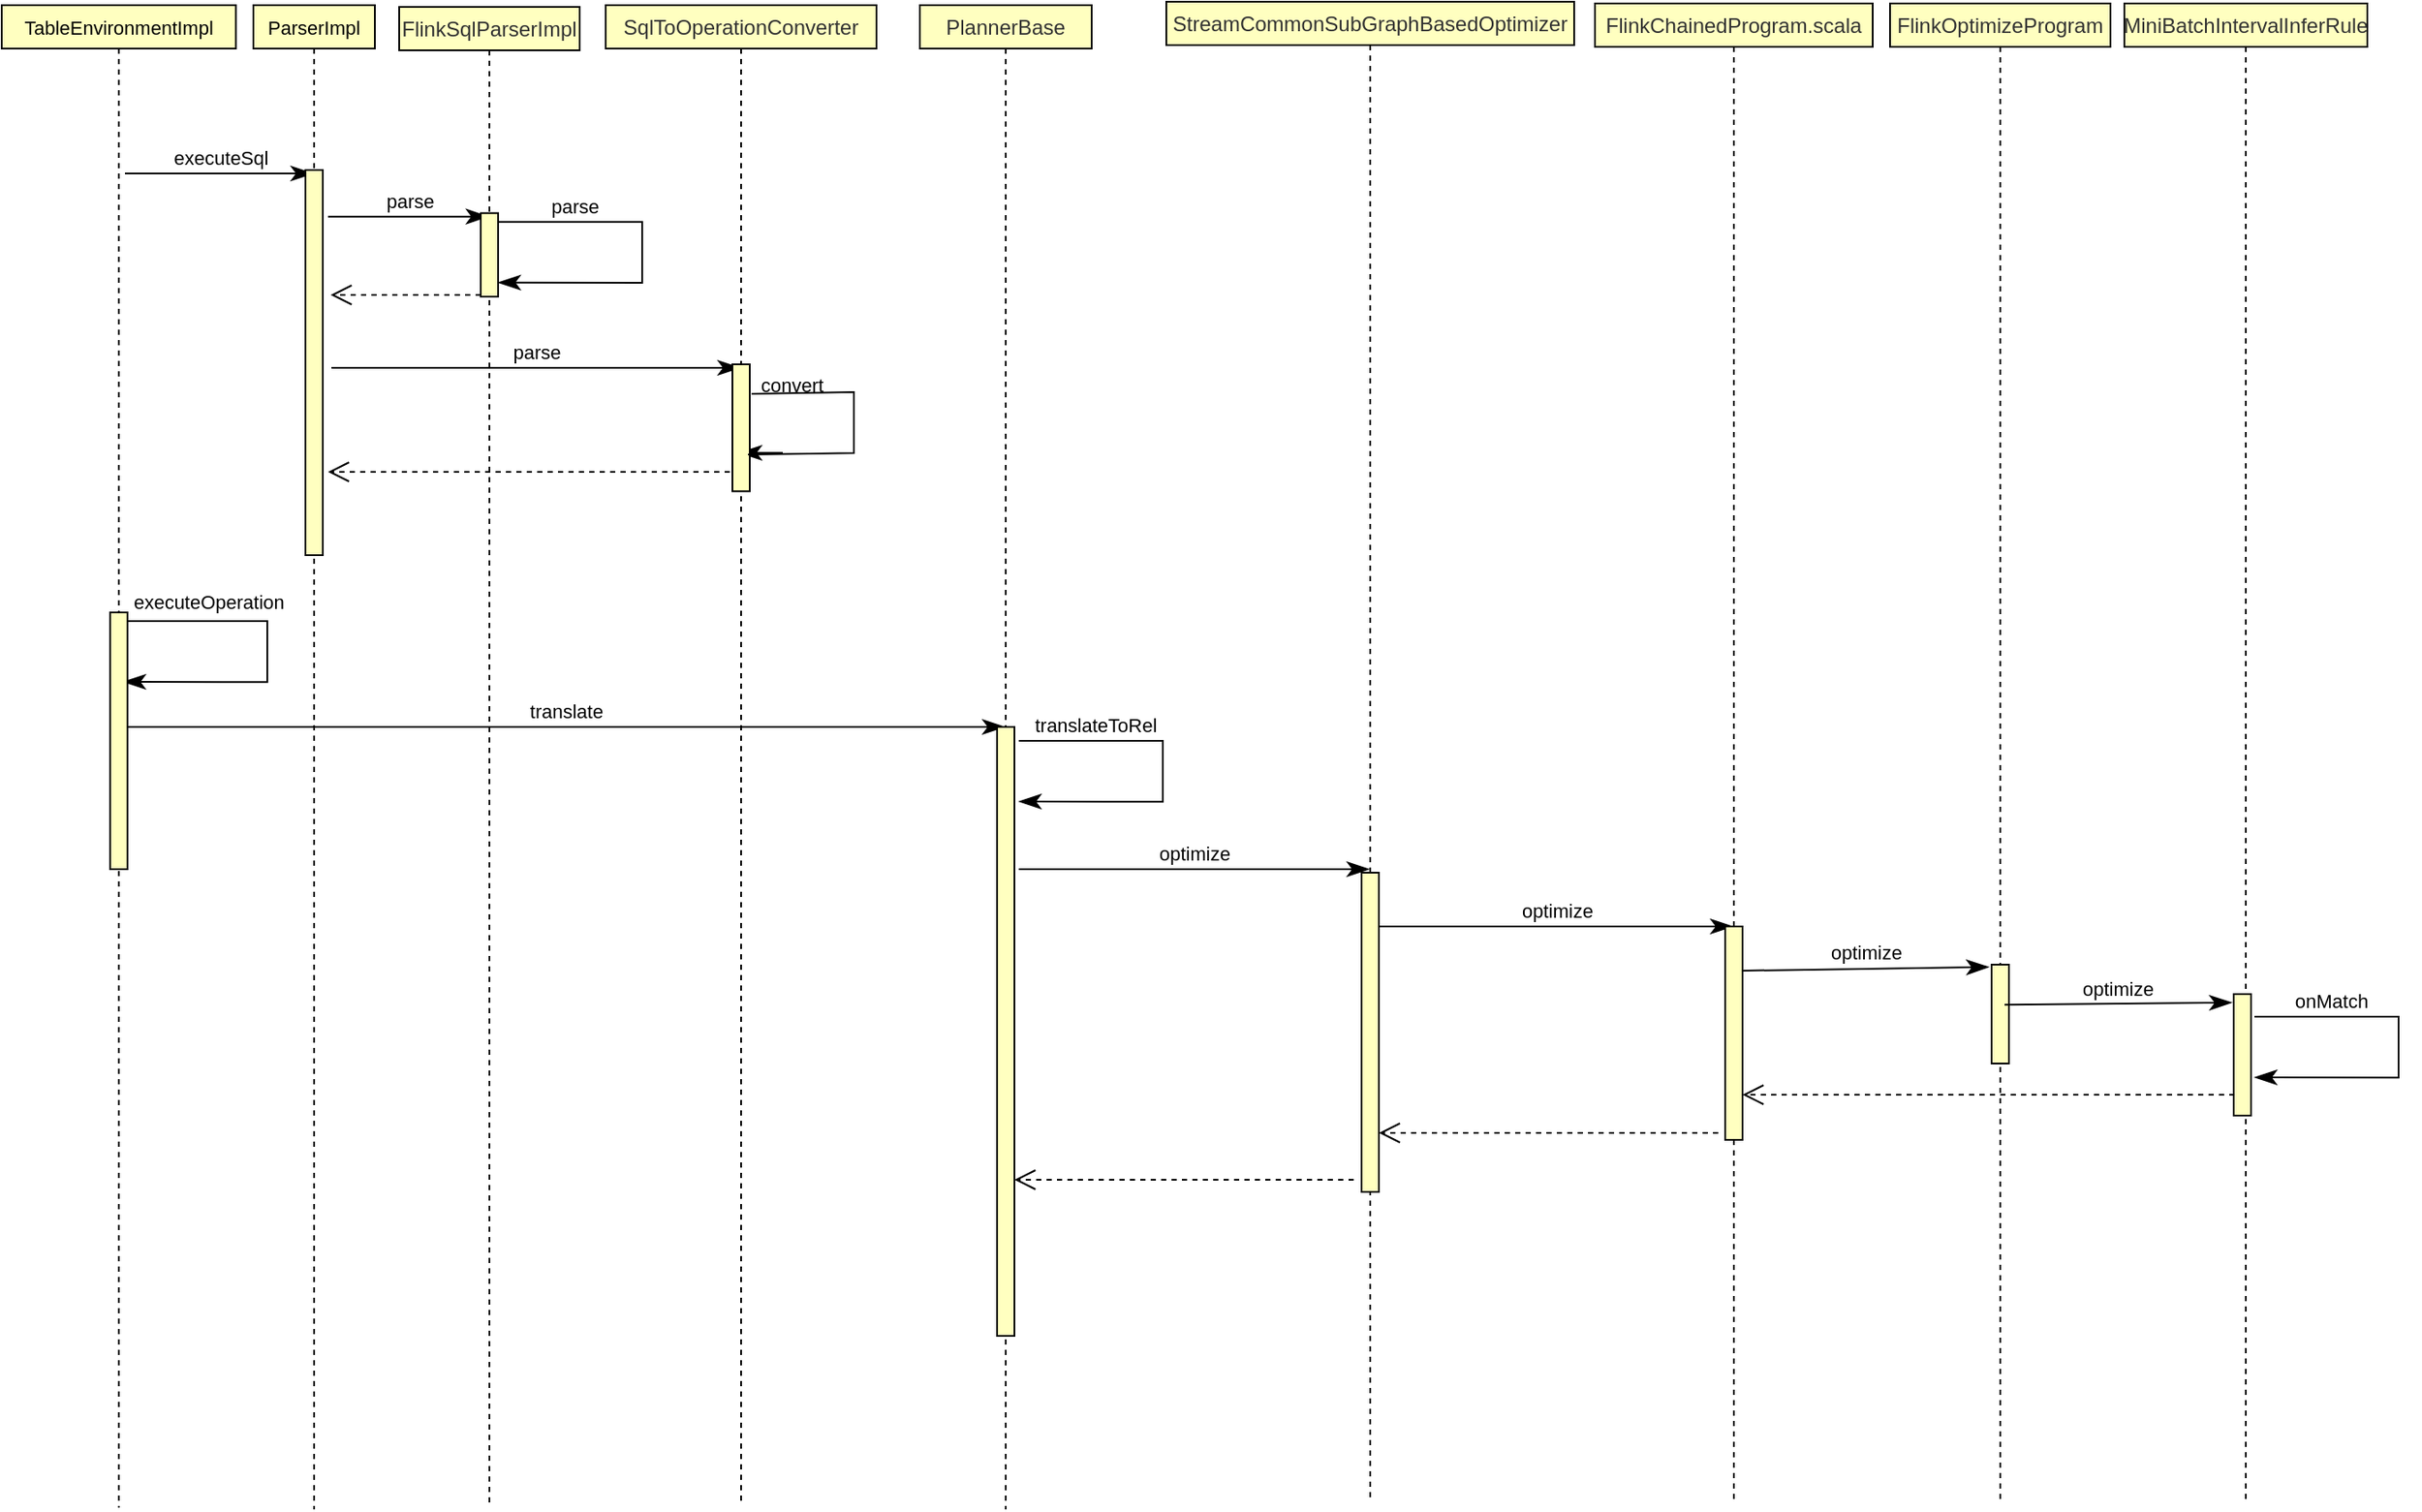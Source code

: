 <mxfile version="15.8.6" type="github">
  <diagram id="hQnVQ_uG6fv_r-b64lrz" name="第 1 页">
    <mxGraphModel dx="2066" dy="1994" grid="0" gridSize="10" guides="1" tooltips="1" connect="1" arrows="1" fold="1" page="0" pageScale="1" pageWidth="827" pageHeight="1169" math="0" shadow="0">
      <root>
        <mxCell id="0" />
        <mxCell id="1" parent="0" />
        <mxCell id="LxIuB8-cTld5doaONpnr-7" value="&lt;font style=&quot;font-size: 11px&quot;&gt;TableEnvironmentImpl&lt;/font&gt;" style="shape=umlLifeline;perimeter=lifelinePerimeter;whiteSpace=wrap;html=1;container=1;collapsible=0;recursiveResize=0;outlineConnect=0;rounded=0;strokeColor=#000000;gradientColor=none;size=25;fillColor=#FFFFC0;" vertex="1" parent="1">
          <mxGeometry x="-264" y="-800" width="134.89" height="866" as="geometry" />
        </mxCell>
        <mxCell id="LxIuB8-cTld5doaONpnr-14" value="executeSql" style="html=1;verticalAlign=bottom;endArrow=classicThin;rounded=1;shadow=0;sketch=0;fontSize=11;startSize=8;endSize=10;sourcePerimeterSpacing=14;targetPerimeterSpacing=19;strokeColor=#000000;strokeWidth=1;jumpStyle=none;jumpSize=17;endFill=1;" edge="1" parent="LxIuB8-cTld5doaONpnr-7" target="LxIuB8-cTld5doaONpnr-13">
          <mxGeometry width="80" relative="1" as="geometry">
            <mxPoint x="71" y="97" as="sourcePoint" />
            <mxPoint x="151" y="97" as="targetPoint" />
          </mxGeometry>
        </mxCell>
        <mxCell id="LxIuB8-cTld5doaONpnr-38" value="&lt;font color=&quot;rgba(0, 0, 0, 0)&quot; face=&quot;monospace&quot;&gt;&lt;span style=&quot;font-size: 0px&quot;&gt;executeOperatio&lt;/span&gt;&lt;/font&gt;" style="html=1;verticalAlign=bottom;endArrow=classicThin;rounded=0;shadow=0;sketch=0;fontSize=11;startSize=8;endSize=10;sourcePerimeterSpacing=14;targetPerimeterSpacing=19;strokeColor=#000000;strokeWidth=1;jumpStyle=none;jumpSize=17;endFill=1;" edge="1" parent="LxIuB8-cTld5doaONpnr-7">
          <mxGeometry x="-0.565" width="80" relative="1" as="geometry">
            <mxPoint x="70" y="355.0" as="sourcePoint" />
            <mxPoint x="70" y="390.0" as="targetPoint" />
            <Array as="points">
              <mxPoint x="153" y="355" />
              <mxPoint x="153" y="390.17" />
            </Array>
            <mxPoint as="offset" />
          </mxGeometry>
        </mxCell>
        <mxCell id="LxIuB8-cTld5doaONpnr-39" value="executeOperation" style="edgeLabel;html=1;align=center;verticalAlign=middle;resizable=0;points=[];fontFamily=Helvetica;" vertex="1" connectable="0" parent="LxIuB8-cTld5doaONpnr-38">
          <mxGeometry x="-0.573" y="4" relative="1" as="geometry">
            <mxPoint x="6" y="-7" as="offset" />
          </mxGeometry>
        </mxCell>
        <mxCell id="LxIuB8-cTld5doaONpnr-45" value="" style="html=1;points=[];perimeter=orthogonalPerimeter;rounded=0;strokeColor=#000000;fillColor=#FFFFC0;" vertex="1" parent="LxIuB8-cTld5doaONpnr-7">
          <mxGeometry x="62.44" y="350" width="10" height="148" as="geometry" />
        </mxCell>
        <mxCell id="LxIuB8-cTld5doaONpnr-46" value="translate" style="html=1;verticalAlign=bottom;endArrow=classicThin;rounded=1;shadow=0;sketch=0;fontSize=11;startSize=8;endSize=10;sourcePerimeterSpacing=14;targetPerimeterSpacing=19;strokeColor=#000000;strokeWidth=1;jumpStyle=none;jumpSize=17;endFill=1;" edge="1" parent="LxIuB8-cTld5doaONpnr-7">
          <mxGeometry width="80" relative="1" as="geometry">
            <mxPoint x="72.44" y="416" as="sourcePoint" />
            <mxPoint x="578" y="416" as="targetPoint" />
          </mxGeometry>
        </mxCell>
        <mxCell id="LxIuB8-cTld5doaONpnr-13" value="&lt;font style=&quot;font-size: 11px&quot;&gt;ParserImpl&lt;/font&gt;" style="shape=umlLifeline;perimeter=lifelinePerimeter;whiteSpace=wrap;html=1;container=1;collapsible=0;recursiveResize=0;outlineConnect=0;rounded=0;strokeColor=#000000;gradientColor=none;size=25;fillColor=#FFFFC0;" vertex="1" parent="1">
          <mxGeometry x="-119" y="-800" width="70" height="867" as="geometry" />
        </mxCell>
        <mxCell id="LxIuB8-cTld5doaONpnr-15" value="" style="html=1;points=[];perimeter=orthogonalPerimeter;rounded=0;strokeColor=#000000;fillColor=#FFFFC0;" vertex="1" parent="LxIuB8-cTld5doaONpnr-13">
          <mxGeometry x="30" y="95" width="10" height="222" as="geometry" />
        </mxCell>
        <mxCell id="LxIuB8-cTld5doaONpnr-30" value="parse" style="html=1;verticalAlign=bottom;endArrow=classicThin;rounded=1;shadow=0;sketch=0;fontSize=11;startSize=8;endSize=10;sourcePerimeterSpacing=14;targetPerimeterSpacing=19;strokeColor=#000000;strokeWidth=1;jumpStyle=none;jumpSize=17;endFill=1;" edge="1" parent="LxIuB8-cTld5doaONpnr-13" target="LxIuB8-cTld5doaONpnr-25">
          <mxGeometry width="80" relative="1" as="geometry">
            <mxPoint x="45" y="209" as="sourcePoint" />
            <mxPoint x="153.5" y="209" as="targetPoint" />
          </mxGeometry>
        </mxCell>
        <mxCell id="LxIuB8-cTld5doaONpnr-32" value="" style="html=1;verticalAlign=bottom;endArrow=open;rounded=0;shadow=0;sketch=0;fontSize=11;startSize=8;endSize=10;sourcePerimeterSpacing=19;targetPerimeterSpacing=14;strokeColor=#000000;strokeWidth=1;jumpStyle=none;jumpSize=17;endFill=0;dashed=1;" edge="1" parent="LxIuB8-cTld5doaONpnr-13" source="LxIuB8-cTld5doaONpnr-25">
          <mxGeometry width="80" relative="1" as="geometry">
            <mxPoint x="129.5" y="269.0" as="sourcePoint" />
            <mxPoint x="43" y="269.0" as="targetPoint" />
          </mxGeometry>
        </mxCell>
        <mxCell id="LxIuB8-cTld5doaONpnr-17" value="&lt;span style=&quot;color: rgb(50 , 50 , 50) ; background-color: rgba(255 , 255 , 255 , 0.01)&quot;&gt;FlinkSqlParserImpl&lt;/span&gt;" style="shape=umlLifeline;perimeter=lifelinePerimeter;whiteSpace=wrap;html=1;container=1;collapsible=0;recursiveResize=0;outlineConnect=0;rounded=0;strokeColor=#000000;gradientColor=none;size=25;fillColor=#FFFFC0;" vertex="1" parent="1">
          <mxGeometry x="-35" y="-799" width="104" height="865" as="geometry" />
        </mxCell>
        <mxCell id="LxIuB8-cTld5doaONpnr-19" value="parse" style="html=1;verticalAlign=bottom;endArrow=classicThin;rounded=1;shadow=0;sketch=0;fontSize=11;startSize=8;endSize=10;sourcePerimeterSpacing=14;targetPerimeterSpacing=19;strokeColor=#000000;strokeWidth=1;jumpStyle=none;jumpSize=17;endFill=1;" edge="1" parent="LxIuB8-cTld5doaONpnr-17" target="LxIuB8-cTld5doaONpnr-17">
          <mxGeometry width="80" relative="1" as="geometry">
            <mxPoint x="-41" y="120.83" as="sourcePoint" />
            <mxPoint x="51" y="120.83" as="targetPoint" />
          </mxGeometry>
        </mxCell>
        <mxCell id="LxIuB8-cTld5doaONpnr-22" value="" style="html=1;points=[];perimeter=orthogonalPerimeter;rounded=0;strokeColor=#000000;fillColor=#FFFFC0;" vertex="1" parent="LxIuB8-cTld5doaONpnr-17">
          <mxGeometry x="47" y="118.83" width="10" height="48.17" as="geometry" />
        </mxCell>
        <mxCell id="LxIuB8-cTld5doaONpnr-24" value="parse" style="html=1;verticalAlign=bottom;endArrow=classicThin;rounded=0;shadow=0;sketch=0;fontSize=11;startSize=8;endSize=10;sourcePerimeterSpacing=14;targetPerimeterSpacing=19;strokeColor=#000000;strokeWidth=1;jumpStyle=none;jumpSize=17;endFill=1;" edge="1" parent="LxIuB8-cTld5doaONpnr-17">
          <mxGeometry x="-0.565" width="80" relative="1" as="geometry">
            <mxPoint x="57" y="123.83" as="sourcePoint" />
            <mxPoint x="57" y="158.83" as="targetPoint" />
            <Array as="points">
              <mxPoint x="140" y="123.83" />
              <mxPoint x="140" y="159" />
            </Array>
            <mxPoint as="offset" />
          </mxGeometry>
        </mxCell>
        <mxCell id="LxIuB8-cTld5doaONpnr-29" value="" style="html=1;verticalAlign=bottom;endArrow=open;rounded=0;shadow=0;sketch=0;fontSize=11;startSize=8;endSize=10;sourcePerimeterSpacing=19;targetPerimeterSpacing=14;strokeColor=#000000;strokeWidth=1;jumpStyle=none;jumpSize=17;endFill=0;dashed=1;" edge="1" parent="LxIuB8-cTld5doaONpnr-17">
          <mxGeometry width="80" relative="1" as="geometry">
            <mxPoint x="47" y="166.0" as="sourcePoint" />
            <mxPoint x="-39.5" y="166.0" as="targetPoint" />
          </mxGeometry>
        </mxCell>
        <mxCell id="LxIuB8-cTld5doaONpnr-25" value="&lt;font color=&quot;#323232&quot;&gt;SqlToOperationConverter&lt;/font&gt;" style="shape=umlLifeline;perimeter=lifelinePerimeter;whiteSpace=wrap;html=1;container=1;collapsible=0;recursiveResize=0;outlineConnect=0;rounded=0;strokeColor=#000000;gradientColor=none;size=25;fillColor=#FFFFC0;" vertex="1" parent="1">
          <mxGeometry x="84" y="-800" width="156" height="863" as="geometry" />
        </mxCell>
        <mxCell id="LxIuB8-cTld5doaONpnr-31" value="convert" style="html=1;verticalAlign=bottom;endArrow=classicThin;rounded=0;shadow=0;sketch=0;fontSize=11;startSize=8;endSize=10;targetPerimeterSpacing=19;strokeColor=#000000;strokeWidth=1;jumpStyle=none;jumpSize=17;endFill=1;startArrow=none;" edge="1" parent="LxIuB8-cTld5doaONpnr-25">
          <mxGeometry x="-1" y="-30" width="80" relative="1" as="geometry">
            <mxPoint x="102" y="258" as="sourcePoint" />
            <mxPoint x="77" y="258" as="targetPoint" />
            <Array as="points" />
            <mxPoint x="5" as="offset" />
          </mxGeometry>
        </mxCell>
        <mxCell id="LxIuB8-cTld5doaONpnr-27" value="" style="html=1;points=[];perimeter=orthogonalPerimeter;rounded=0;strokeColor=#000000;fillColor=#FFFFC0;" vertex="1" parent="1">
          <mxGeometry x="157" y="-593" width="10" height="73.17" as="geometry" />
        </mxCell>
        <mxCell id="LxIuB8-cTld5doaONpnr-33" value="" style="html=1;verticalAlign=bottom;endArrow=none;rounded=0;shadow=0;sketch=0;fontSize=11;startSize=8;endSize=10;sourcePerimeterSpacing=14;strokeColor=#000000;strokeWidth=1;jumpStyle=none;jumpSize=17;endFill=1;exitX=1.1;exitY=0.232;exitDx=0;exitDy=0;exitPerimeter=0;entryX=0.9;entryY=0.711;entryDx=0;entryDy=0;entryPerimeter=0;" edge="1" parent="1" source="LxIuB8-cTld5doaONpnr-27" target="LxIuB8-cTld5doaONpnr-27">
          <mxGeometry x="-0.565" width="80" relative="1" as="geometry">
            <mxPoint x="176" y="-577" as="sourcePoint" />
            <mxPoint x="144" y="-542" as="targetPoint" />
            <Array as="points">
              <mxPoint x="227" y="-577" />
              <mxPoint x="227" y="-541.83" />
            </Array>
            <mxPoint as="offset" />
          </mxGeometry>
        </mxCell>
        <mxCell id="LxIuB8-cTld5doaONpnr-40" value="&lt;font color=&quot;#323232&quot;&gt;PlannerBase&lt;/font&gt;" style="shape=umlLifeline;perimeter=lifelinePerimeter;whiteSpace=wrap;html=1;container=1;collapsible=0;recursiveResize=0;outlineConnect=0;rounded=0;strokeColor=#000000;gradientColor=none;size=25;fillColor=#FFFFC0;" vertex="1" parent="1">
          <mxGeometry x="265" y="-800" width="99" height="867" as="geometry" />
        </mxCell>
        <mxCell id="LxIuB8-cTld5doaONpnr-43" value="" style="html=1;points=[];perimeter=orthogonalPerimeter;rounded=0;strokeColor=#000000;fillColor=#FFFFC0;" vertex="1" parent="LxIuB8-cTld5doaONpnr-40">
          <mxGeometry x="44.5" y="416" width="10" height="351" as="geometry" />
        </mxCell>
        <mxCell id="LxIuB8-cTld5doaONpnr-52" value="optimize" style="html=1;verticalAlign=bottom;endArrow=classicThin;rounded=1;shadow=0;sketch=0;fontSize=11;startSize=8;endSize=10;sourcePerimeterSpacing=14;targetPerimeterSpacing=19;strokeColor=#000000;strokeWidth=1;jumpStyle=none;jumpSize=17;endFill=1;" edge="1" parent="LxIuB8-cTld5doaONpnr-40" target="LxIuB8-cTld5doaONpnr-49">
          <mxGeometry width="80" relative="1" as="geometry">
            <mxPoint x="57" y="498" as="sourcePoint" />
            <mxPoint x="165.5" y="498" as="targetPoint" />
          </mxGeometry>
        </mxCell>
        <mxCell id="LxIuB8-cTld5doaONpnr-71" value="" style="html=1;verticalAlign=bottom;endArrow=open;rounded=0;shadow=0;sketch=0;fontSize=11;startSize=8;endSize=10;sourcePerimeterSpacing=19;targetPerimeterSpacing=14;strokeColor=#000000;strokeWidth=1;jumpStyle=none;jumpSize=17;endFill=0;dashed=1;" edge="1" parent="LxIuB8-cTld5doaONpnr-40">
          <mxGeometry width="80" relative="1" as="geometry">
            <mxPoint x="250" y="677" as="sourcePoint" />
            <mxPoint x="54.5" y="677" as="targetPoint" />
          </mxGeometry>
        </mxCell>
        <mxCell id="LxIuB8-cTld5doaONpnr-44" value="translateToRel" style="html=1;verticalAlign=bottom;endArrow=classicThin;rounded=0;shadow=0;sketch=0;fontSize=11;startSize=8;endSize=10;sourcePerimeterSpacing=14;targetPerimeterSpacing=19;strokeColor=#000000;strokeWidth=1;jumpStyle=none;jumpSize=17;endFill=1;" edge="1" parent="1">
          <mxGeometry x="-0.565" width="80" relative="1" as="geometry">
            <mxPoint x="322" y="-376.0" as="sourcePoint" />
            <mxPoint x="322" y="-341.0" as="targetPoint" />
            <Array as="points">
              <mxPoint x="405" y="-376.0" />
              <mxPoint x="405" y="-340.83" />
            </Array>
            <mxPoint as="offset" />
          </mxGeometry>
        </mxCell>
        <mxCell id="LxIuB8-cTld5doaONpnr-49" value="&lt;font color=&quot;#323232&quot;&gt;StreamCommonSubGraphBasedOptimizer&lt;/font&gt;" style="shape=umlLifeline;perimeter=lifelinePerimeter;whiteSpace=wrap;html=1;container=1;collapsible=0;recursiveResize=0;outlineConnect=0;rounded=0;strokeColor=#000000;gradientColor=none;size=25;fillColor=#FFFFC0;" vertex="1" parent="1">
          <mxGeometry x="407" y="-802" width="235" height="865" as="geometry" />
        </mxCell>
        <mxCell id="LxIuB8-cTld5doaONpnr-53" value="" style="html=1;points=[];perimeter=orthogonalPerimeter;rounded=0;strokeColor=#000000;fillColor=#FFFFC0;" vertex="1" parent="LxIuB8-cTld5doaONpnr-49">
          <mxGeometry x="112.5" y="502" width="10" height="184" as="geometry" />
        </mxCell>
        <mxCell id="LxIuB8-cTld5doaONpnr-58" value="optimize" style="html=1;verticalAlign=bottom;endArrow=classicThin;rounded=1;shadow=0;sketch=0;fontSize=11;startSize=8;endSize=10;sourcePerimeterSpacing=14;targetPerimeterSpacing=19;strokeColor=#000000;strokeWidth=1;jumpStyle=none;jumpSize=17;endFill=1;" edge="1" parent="LxIuB8-cTld5doaONpnr-49" target="LxIuB8-cTld5doaONpnr-56">
          <mxGeometry width="80" relative="1" as="geometry">
            <mxPoint x="122.5" y="533" as="sourcePoint" />
            <mxPoint x="231" y="533" as="targetPoint" />
          </mxGeometry>
        </mxCell>
        <mxCell id="LxIuB8-cTld5doaONpnr-69" value="" style="html=1;verticalAlign=bottom;endArrow=open;rounded=0;shadow=0;sketch=0;fontSize=11;startSize=8;endSize=10;sourcePerimeterSpacing=19;targetPerimeterSpacing=14;strokeColor=#000000;strokeWidth=1;jumpStyle=none;jumpSize=17;endFill=0;dashed=1;" edge="1" parent="LxIuB8-cTld5doaONpnr-49">
          <mxGeometry width="80" relative="1" as="geometry">
            <mxPoint x="318" y="652" as="sourcePoint" />
            <mxPoint x="122.5" y="652" as="targetPoint" />
          </mxGeometry>
        </mxCell>
        <mxCell id="LxIuB8-cTld5doaONpnr-56" value="&lt;font color=&quot;#323232&quot;&gt;FlinkChainedProgram.scala&lt;/font&gt;" style="shape=umlLifeline;perimeter=lifelinePerimeter;whiteSpace=wrap;html=1;container=1;collapsible=0;recursiveResize=0;outlineConnect=0;rounded=0;strokeColor=#000000;gradientColor=none;size=25;fillColor=#FFFFC0;" vertex="1" parent="1">
          <mxGeometry x="654" y="-801" width="160" height="864" as="geometry" />
        </mxCell>
        <mxCell id="LxIuB8-cTld5doaONpnr-57" value="" style="html=1;points=[];perimeter=orthogonalPerimeter;rounded=0;strokeColor=#000000;fillColor=#FFFFC0;" vertex="1" parent="LxIuB8-cTld5doaONpnr-56">
          <mxGeometry x="75" y="532" width="10" height="123" as="geometry" />
        </mxCell>
        <mxCell id="LxIuB8-cTld5doaONpnr-62" value="optimize" style="html=1;verticalAlign=bottom;endArrow=classicThin;rounded=1;shadow=0;sketch=0;fontSize=11;startSize=8;endSize=10;sourcePerimeterSpacing=14;targetPerimeterSpacing=19;strokeColor=#000000;strokeWidth=1;jumpStyle=none;jumpSize=17;endFill=1;entryX=-0.15;entryY=0.024;entryDx=0;entryDy=0;entryPerimeter=0;" edge="1" parent="LxIuB8-cTld5doaONpnr-56" target="LxIuB8-cTld5doaONpnr-61">
          <mxGeometry width="80" relative="1" as="geometry">
            <mxPoint x="85" y="557.5" as="sourcePoint" />
            <mxPoint x="289" y="557.5" as="targetPoint" />
          </mxGeometry>
        </mxCell>
        <mxCell id="LxIuB8-cTld5doaONpnr-68" value="" style="html=1;verticalAlign=bottom;endArrow=open;rounded=0;shadow=0;sketch=0;fontSize=11;startSize=8;endSize=10;sourcePerimeterSpacing=19;targetPerimeterSpacing=14;strokeColor=#000000;strokeWidth=1;jumpStyle=none;jumpSize=17;endFill=0;dashed=1;" edge="1" parent="LxIuB8-cTld5doaONpnr-56" source="LxIuB8-cTld5doaONpnr-63">
          <mxGeometry width="80" relative="1" as="geometry">
            <mxPoint x="322.5" y="629" as="sourcePoint" />
            <mxPoint x="85" y="629" as="targetPoint" />
          </mxGeometry>
        </mxCell>
        <mxCell id="LxIuB8-cTld5doaONpnr-59" value="&lt;font color=&quot;#323232&quot;&gt;FlinkOptimizeProgram&lt;/font&gt;" style="shape=umlLifeline;perimeter=lifelinePerimeter;whiteSpace=wrap;html=1;container=1;collapsible=0;recursiveResize=0;outlineConnect=0;rounded=0;strokeColor=#000000;gradientColor=none;size=25;fillColor=#FFFFC0;" vertex="1" parent="1">
          <mxGeometry x="824" y="-801" width="127" height="865" as="geometry" />
        </mxCell>
        <mxCell id="LxIuB8-cTld5doaONpnr-61" value="" style="html=1;points=[];perimeter=orthogonalPerimeter;rounded=0;strokeColor=#000000;fillColor=#FFFFC0;" vertex="1" parent="LxIuB8-cTld5doaONpnr-59">
          <mxGeometry x="58.5" y="554" width="10" height="57" as="geometry" />
        </mxCell>
        <mxCell id="LxIuB8-cTld5doaONpnr-65" value="optimize" style="html=1;verticalAlign=bottom;endArrow=classicThin;rounded=1;shadow=0;sketch=0;fontSize=11;startSize=8;endSize=10;sourcePerimeterSpacing=14;targetPerimeterSpacing=19;strokeColor=#000000;strokeWidth=1;jumpStyle=none;jumpSize=17;endFill=1;entryX=-0.1;entryY=0.07;entryDx=0;entryDy=0;entryPerimeter=0;" edge="1" parent="LxIuB8-cTld5doaONpnr-59" target="LxIuB8-cTld5doaONpnr-64">
          <mxGeometry width="80" relative="1" as="geometry">
            <mxPoint x="66" y="577.13" as="sourcePoint" />
            <mxPoint x="208" y="574.998" as="targetPoint" />
          </mxGeometry>
        </mxCell>
        <mxCell id="LxIuB8-cTld5doaONpnr-63" value="&lt;font color=&quot;#323232&quot;&gt;MiniBatchIntervalInferRule&lt;/font&gt;" style="shape=umlLifeline;perimeter=lifelinePerimeter;whiteSpace=wrap;html=1;container=1;collapsible=0;recursiveResize=0;outlineConnect=0;rounded=0;strokeColor=#000000;gradientColor=none;size=25;fillColor=#FFFFC0;" vertex="1" parent="1">
          <mxGeometry x="959" y="-801" width="140" height="864" as="geometry" />
        </mxCell>
        <mxCell id="LxIuB8-cTld5doaONpnr-64" value="" style="html=1;points=[];perimeter=orthogonalPerimeter;rounded=0;strokeColor=#000000;fillColor=#FFFFC0;" vertex="1" parent="LxIuB8-cTld5doaONpnr-63">
          <mxGeometry x="63" y="571" width="10" height="70" as="geometry" />
        </mxCell>
        <mxCell id="LxIuB8-cTld5doaONpnr-67" value="onMatch" style="html=1;verticalAlign=bottom;endArrow=classicThin;rounded=0;shadow=0;sketch=0;fontSize=11;startSize=8;endSize=10;sourcePerimeterSpacing=14;targetPerimeterSpacing=19;strokeColor=#000000;strokeWidth=1;jumpStyle=none;jumpSize=17;endFill=1;" edge="1" parent="LxIuB8-cTld5doaONpnr-63">
          <mxGeometry x="-0.565" width="80" relative="1" as="geometry">
            <mxPoint x="75" y="584" as="sourcePoint" />
            <mxPoint x="75" y="619" as="targetPoint" />
            <Array as="points">
              <mxPoint x="158" y="584" />
              <mxPoint x="158" y="619.17" />
            </Array>
            <mxPoint as="offset" />
          </mxGeometry>
        </mxCell>
      </root>
    </mxGraphModel>
  </diagram>
</mxfile>
